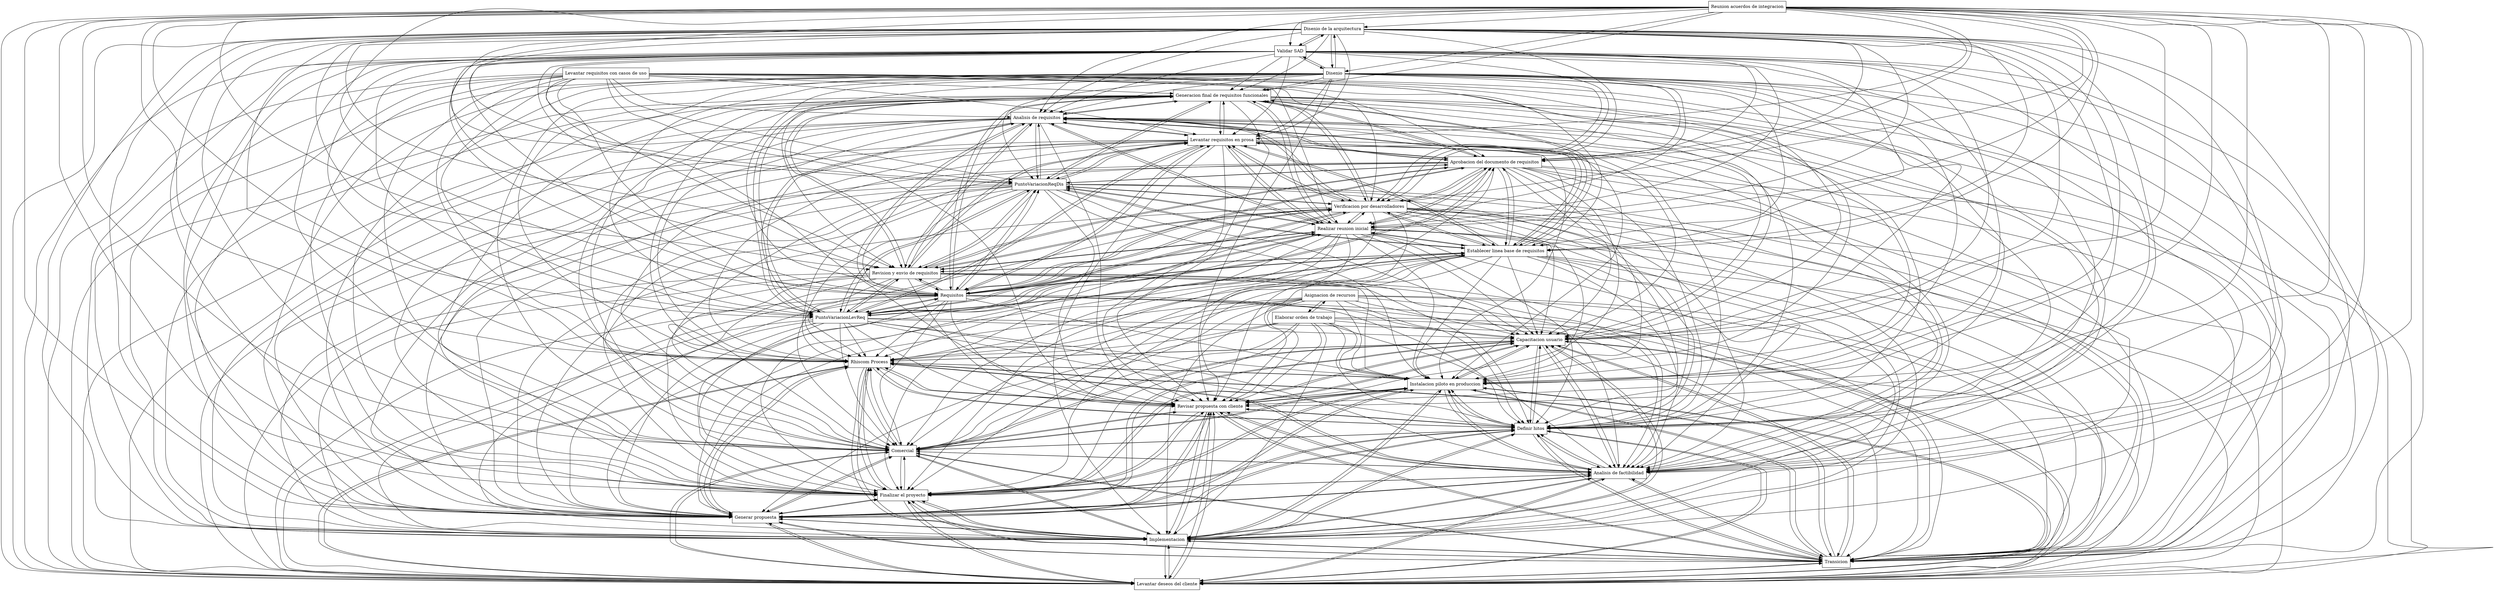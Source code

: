 digraph{
graph [rankdir=TB];
node [shape=box];
edge [arrowhead=normal];
0[label="Capacitacion usuario",]
1[label="Rhiscom Process",]
2[label="Levantar deseos del cliente",]
3[label="Generacion final de requisitos funcionales",]
4[label="Transicion",]
5[label="Levantar requisitos con casos de uso",]
6[label="Implementacion",]
7[label="Analisis de requisitos",]
8[label="Generar propuesta",]
9[label="Levantar requisitos en prosa",]
10[label="Revision y envio de requisitos",]
11[label="Reunion acuerdos de integracion",]
12[label="Finalizar el proyecto",]
13[label="Requisitos",]
14[label="Analisis de factibilidad",]
15[label="PuntoVariacionLevReq",]
16[label="Disenio de la arquitectura",]
17[label="Validar SAD",]
18[label="Comercial",]
19[label="Definir hitos",]
20[label="Asignacion de recursos",]
21[label="Establecer linea base de requisitos",]
22[label="Realizar reunion inicial",]
23[label="Verificacion por desarrolladores",]
24[label="Revisar propuesta con cliente",]
25[label="PuntoVariacionReqDis",]
26[label="Elaborar orden de trabajo",]
27[label="Aprobacion del documento de requisitos",]
28[label="Instalacion piloto en produccion",]
29[label="Disenio",]
0->1[label="",]
0->2[label="",]
0->4[label="",]
0->6[label="",]
0->8[label="",]
0->12[label="",]
0->14[label="",]
0->18[label="",]
0->19[label="",]
0->24[label="",]
0->28[label="",]
1->0[label="",]
1->2[label="",]
1->4[label="",]
1->6[label="",]
1->8[label="",]
1->12[label="",]
1->14[label="",]
1->18[label="",]
1->19[label="",]
1->24[label="",]
1->28[label="",]
2->0[label="",]
2->1[label="",]
2->4[label="",]
2->6[label="",]
2->8[label="",]
2->12[label="",]
2->14[label="",]
2->18[label="",]
2->19[label="",]
2->24[label="",]
2->28[label="",]
3->0[label="",]
3->1[label="",]
3->2[label="",]
3->4[label="",]
3->6[label="",]
3->7[label="",]
3->8[label="",]
3->9[label="",]
3->10[label="",]
3->12[label="",]
3->13[label="",]
3->14[label="",]
3->15[label="",]
3->18[label="",]
3->19[label="",]
3->21[label="",]
3->22[label="",]
3->23[label="",]
3->24[label="",]
3->25[label="",]
3->27[label="",]
3->28[label="",]
4->0[label="",]
4->1[label="",]
4->2[label="",]
4->6[label="",]
4->8[label="",]
4->12[label="",]
4->14[label="",]
4->18[label="",]
4->19[label="",]
4->24[label="",]
4->28[label="",]
5->0[label="",]
5->1[label="",]
5->2[label="",]
5->3[label="",]
5->4[label="",]
5->6[label="",]
5->7[label="",]
5->8[label="",]
5->9[label="",]
5->10[label="",]
5->12[label="",]
5->13[label="",]
5->14[label="",]
5->15[label="",]
5->18[label="",]
5->19[label="",]
5->21[label="",]
5->22[label="",]
5->23[label="",]
5->24[label="",]
5->25[label="",]
5->27[label="",]
5->28[label="",]
6->0[label="",]
6->1[label="",]
6->2[label="",]
6->4[label="",]
6->8[label="",]
6->12[label="",]
6->14[label="",]
6->18[label="",]
6->19[label="",]
6->24[label="",]
6->28[label="",]
7->0[label="",]
7->1[label="",]
7->2[label="",]
7->3[label="",]
7->4[label="",]
7->6[label="",]
7->8[label="",]
7->9[label="",]
7->10[label="",]
7->12[label="",]
7->13[label="",]
7->14[label="",]
7->15[label="",]
7->18[label="",]
7->19[label="",]
7->21[label="",]
7->22[label="",]
7->23[label="",]
7->24[label="",]
7->25[label="",]
7->27[label="",]
7->28[label="",]
8->0[label="",]
8->1[label="",]
8->2[label="",]
8->4[label="",]
8->6[label="",]
8->12[label="",]
8->14[label="",]
8->18[label="",]
8->19[label="",]
8->24[label="",]
8->28[label="",]
9->0[label="",]
9->1[label="",]
9->2[label="",]
9->3[label="",]
9->4[label="",]
9->6[label="",]
9->7[label="",]
9->8[label="",]
9->10[label="",]
9->12[label="",]
9->13[label="",]
9->14[label="",]
9->15[label="",]
9->18[label="",]
9->19[label="",]
9->21[label="",]
9->22[label="",]
9->23[label="",]
9->24[label="",]
9->25[label="",]
9->27[label="",]
9->28[label="",]
10->0[label="",]
10->1[label="",]
10->2[label="",]
10->3[label="",]
10->4[label="",]
10->6[label="",]
10->7[label="",]
10->8[label="",]
10->9[label="",]
10->12[label="",]
10->13[label="",]
10->14[label="",]
10->15[label="",]
10->18[label="",]
10->19[label="",]
10->21[label="",]
10->22[label="",]
10->23[label="",]
10->24[label="",]
10->25[label="",]
10->27[label="",]
10->28[label="",]
11->0[label="",]
11->1[label="",]
11->2[label="",]
11->3[label="",]
11->4[label="",]
11->6[label="",]
11->7[label="",]
11->8[label="",]
11->9[label="",]
11->10[label="",]
11->12[label="",]
11->13[label="",]
11->14[label="",]
11->15[label="",]
11->16[label="",]
11->17[label="",]
11->18[label="",]
11->19[label="",]
11->21[label="",]
11->22[label="",]
11->23[label="",]
11->24[label="",]
11->25[label="",]
11->27[label="",]
11->28[label="",]
11->29[label="",]
12->0[label="",]
12->1[label="",]
12->2[label="",]
12->4[label="",]
12->6[label="",]
12->8[label="",]
12->14[label="",]
12->18[label="",]
12->19[label="",]
12->24[label="",]
12->28[label="",]
13->0[label="",]
13->1[label="",]
13->2[label="",]
13->3[label="",]
13->4[label="",]
13->6[label="",]
13->7[label="",]
13->8[label="",]
13->9[label="",]
13->10[label="",]
13->12[label="",]
13->14[label="",]
13->15[label="",]
13->18[label="",]
13->19[label="",]
13->21[label="",]
13->22[label="",]
13->23[label="",]
13->24[label="",]
13->25[label="",]
13->27[label="",]
13->28[label="",]
14->0[label="",]
14->1[label="",]
14->2[label="",]
14->4[label="",]
14->6[label="",]
14->8[label="",]
14->12[label="",]
14->18[label="",]
14->19[label="",]
14->24[label="",]
14->28[label="",]
15->0[label="",]
15->1[label="",]
15->2[label="",]
15->3[label="",]
15->4[label="",]
15->6[label="",]
15->7[label="",]
15->8[label="",]
15->9[label="",]
15->10[label="",]
15->12[label="",]
15->13[label="",]
15->14[label="",]
15->18[label="",]
15->19[label="",]
15->21[label="",]
15->22[label="",]
15->23[label="",]
15->24[label="",]
15->25[label="",]
15->27[label="",]
15->28[label="",]
16->0[label="",]
16->1[label="",]
16->2[label="",]
16->3[label="",]
16->4[label="",]
16->6[label="",]
16->7[label="",]
16->8[label="",]
16->9[label="",]
16->10[label="",]
16->12[label="",]
16->13[label="",]
16->14[label="",]
16->15[label="",]
16->17[label="",]
16->18[label="",]
16->19[label="",]
16->21[label="",]
16->22[label="",]
16->23[label="",]
16->24[label="",]
16->25[label="",]
16->27[label="",]
16->28[label="",]
16->29[label="",]
17->0[label="",]
17->1[label="",]
17->2[label="",]
17->3[label="",]
17->4[label="",]
17->6[label="",]
17->7[label="",]
17->8[label="",]
17->9[label="",]
17->10[label="",]
17->12[label="",]
17->13[label="",]
17->14[label="",]
17->15[label="",]
17->16[label="",]
17->18[label="",]
17->19[label="",]
17->21[label="",]
17->22[label="",]
17->23[label="",]
17->24[label="",]
17->25[label="",]
17->27[label="",]
17->28[label="",]
17->29[label="",]
18->0[label="",]
18->1[label="",]
18->2[label="",]
18->4[label="",]
18->6[label="",]
18->8[label="",]
18->12[label="",]
18->14[label="",]
18->19[label="",]
18->24[label="",]
18->28[label="",]
19->0[label="",]
19->1[label="",]
19->2[label="",]
19->4[label="",]
19->6[label="",]
19->8[label="",]
19->12[label="",]
19->14[label="",]
19->18[label="",]
19->24[label="",]
19->28[label="",]
20->0[label="",]
20->1[label="",]
20->2[label="",]
20->4[label="",]
20->6[label="",]
20->8[label="",]
20->12[label="",]
20->14[label="",]
20->18[label="",]
20->19[label="",]
20->24[label="",]
20->26[label="",]
20->28[label="",]
21->0[label="",]
21->1[label="",]
21->2[label="",]
21->3[label="",]
21->4[label="",]
21->6[label="",]
21->7[label="",]
21->8[label="",]
21->9[label="",]
21->10[label="",]
21->12[label="",]
21->13[label="",]
21->14[label="",]
21->15[label="",]
21->18[label="",]
21->19[label="",]
21->22[label="",]
21->23[label="",]
21->24[label="",]
21->25[label="",]
21->27[label="",]
21->28[label="",]
22->0[label="",]
22->1[label="",]
22->2[label="",]
22->3[label="",]
22->4[label="",]
22->6[label="",]
22->7[label="",]
22->8[label="",]
22->9[label="",]
22->10[label="",]
22->12[label="",]
22->13[label="",]
22->14[label="",]
22->15[label="",]
22->18[label="",]
22->19[label="",]
22->21[label="",]
22->23[label="",]
22->24[label="",]
22->25[label="",]
22->27[label="",]
22->28[label="",]
23->0[label="",]
23->1[label="",]
23->2[label="",]
23->3[label="",]
23->4[label="",]
23->6[label="",]
23->7[label="",]
23->8[label="",]
23->9[label="",]
23->10[label="",]
23->12[label="",]
23->13[label="",]
23->14[label="",]
23->15[label="",]
23->18[label="",]
23->19[label="",]
23->21[label="",]
23->22[label="",]
23->24[label="",]
23->25[label="",]
23->27[label="",]
23->28[label="",]
24->0[label="",]
24->1[label="",]
24->2[label="",]
24->4[label="",]
24->6[label="",]
24->8[label="",]
24->12[label="",]
24->14[label="",]
24->18[label="",]
24->19[label="",]
24->28[label="",]
25->0[label="",]
25->1[label="",]
25->2[label="",]
25->3[label="",]
25->4[label="",]
25->6[label="",]
25->7[label="",]
25->8[label="",]
25->9[label="",]
25->10[label="",]
25->12[label="",]
25->13[label="",]
25->14[label="",]
25->15[label="",]
25->18[label="",]
25->19[label="",]
25->21[label="",]
25->22[label="",]
25->23[label="",]
25->24[label="",]
25->27[label="",]
25->28[label="",]
26->0[label="",]
26->1[label="",]
26->2[label="",]
26->4[label="",]
26->6[label="",]
26->8[label="",]
26->12[label="",]
26->14[label="",]
26->18[label="",]
26->19[label="",]
26->20[label="",]
26->24[label="",]
26->28[label="",]
27->0[label="",]
27->1[label="",]
27->2[label="",]
27->3[label="",]
27->4[label="",]
27->6[label="",]
27->7[label="",]
27->8[label="",]
27->9[label="",]
27->10[label="",]
27->12[label="",]
27->13[label="",]
27->14[label="",]
27->15[label="",]
27->18[label="",]
27->19[label="",]
27->21[label="",]
27->22[label="",]
27->23[label="",]
27->24[label="",]
27->25[label="",]
27->28[label="",]
28->0[label="",]
28->1[label="",]
28->2[label="",]
28->4[label="",]
28->6[label="",]
28->8[label="",]
28->12[label="",]
28->14[label="",]
28->18[label="",]
28->19[label="",]
28->24[label="",]
29->0[label="",]
29->1[label="",]
29->2[label="",]
29->3[label="",]
29->4[label="",]
29->6[label="",]
29->7[label="",]
29->8[label="",]
29->9[label="",]
29->10[label="",]
29->12[label="",]
29->13[label="",]
29->14[label="",]
29->15[label="",]
29->16[label="",]
29->17[label="",]
29->18[label="",]
29->19[label="",]
29->21[label="",]
29->22[label="",]
29->23[label="",]
29->24[label="",]
29->25[label="",]
29->27[label="",]
29->28[label="",]
}
